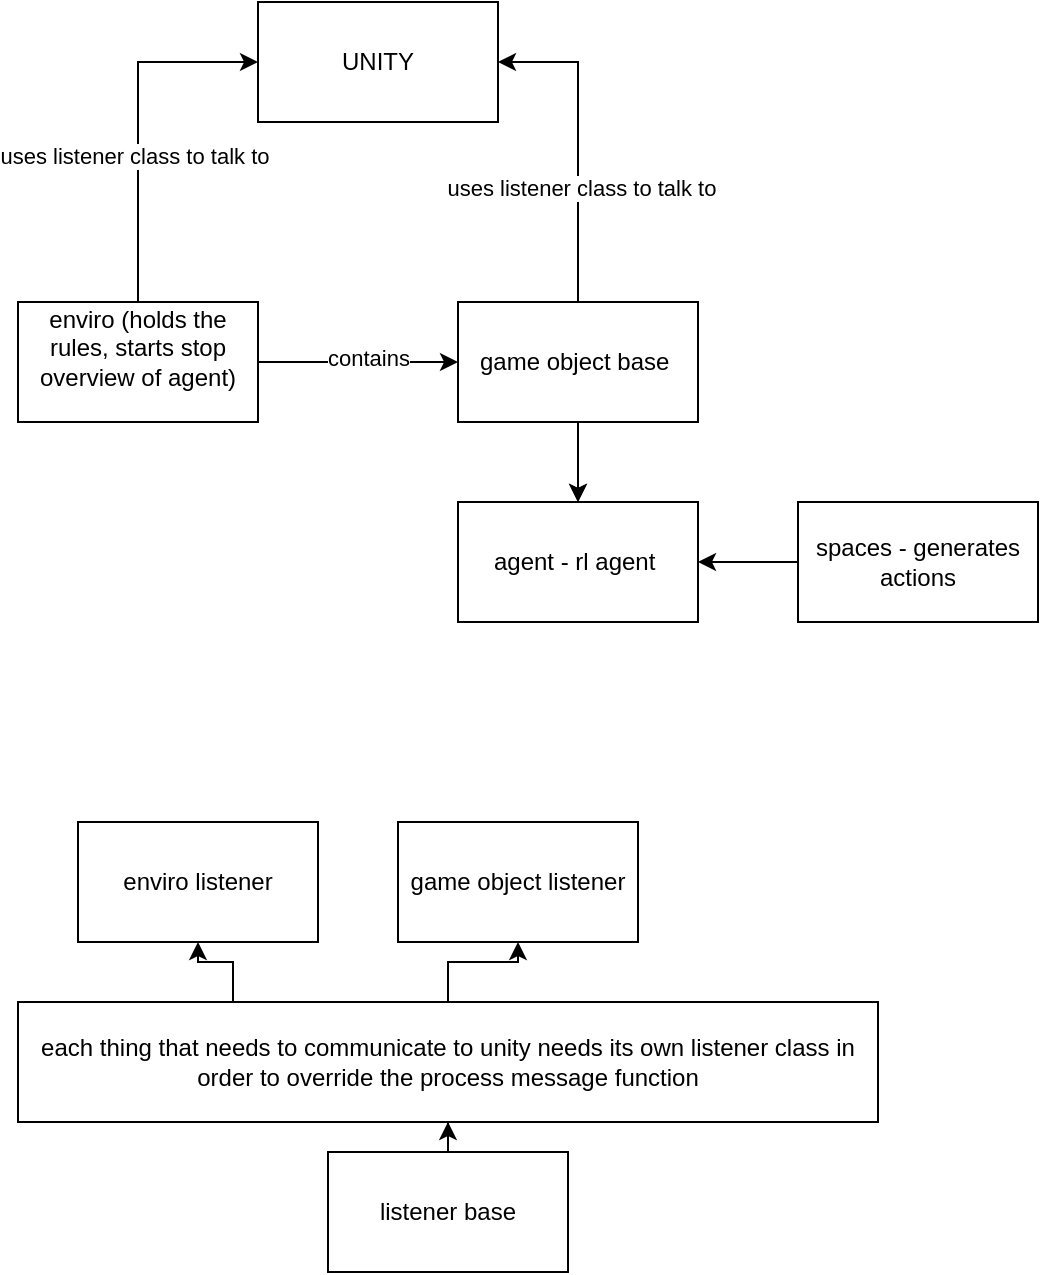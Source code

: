 <mxfile version="23.1.7" type="device">
  <diagram name="Page-1" id="Qm_yu5M5WxUvYvguuMmG">
    <mxGraphModel dx="1434" dy="772" grid="1" gridSize="10" guides="1" tooltips="1" connect="1" arrows="1" fold="1" page="1" pageScale="1" pageWidth="827" pageHeight="1169" math="0" shadow="0">
      <root>
        <mxCell id="0" />
        <mxCell id="1" parent="0" />
        <mxCell id="-Z2bMTCcIalAlCx4_o44-6" style="edgeStyle=orthogonalEdgeStyle;rounded=0;orthogonalLoop=1;jettySize=auto;html=1;" edge="1" parent="1" source="-Z2bMTCcIalAlCx4_o44-1" target="-Z2bMTCcIalAlCx4_o44-2">
          <mxGeometry relative="1" as="geometry" />
        </mxCell>
        <mxCell id="-Z2bMTCcIalAlCx4_o44-12" value="contains" style="edgeLabel;html=1;align=center;verticalAlign=middle;resizable=0;points=[];" vertex="1" connectable="0" parent="-Z2bMTCcIalAlCx4_o44-6">
          <mxGeometry x="0.1" y="2" relative="1" as="geometry">
            <mxPoint as="offset" />
          </mxGeometry>
        </mxCell>
        <mxCell id="-Z2bMTCcIalAlCx4_o44-14" style="edgeStyle=orthogonalEdgeStyle;rounded=0;orthogonalLoop=1;jettySize=auto;html=1;entryX=0;entryY=0.5;entryDx=0;entryDy=0;" edge="1" parent="1" source="-Z2bMTCcIalAlCx4_o44-1" target="-Z2bMTCcIalAlCx4_o44-13">
          <mxGeometry relative="1" as="geometry" />
        </mxCell>
        <mxCell id="-Z2bMTCcIalAlCx4_o44-15" value="uses listener class to talk to" style="edgeLabel;html=1;align=center;verticalAlign=middle;resizable=0;points=[];" vertex="1" connectable="0" parent="-Z2bMTCcIalAlCx4_o44-14">
          <mxGeometry x="-0.189" y="2" relative="1" as="geometry">
            <mxPoint as="offset" />
          </mxGeometry>
        </mxCell>
        <mxCell id="-Z2bMTCcIalAlCx4_o44-1" value="enviro (holds the rules, starts stop overview of agent)&lt;div&gt;&lt;br/&gt;&lt;/div&gt;" style="rounded=0;whiteSpace=wrap;html=1;" vertex="1" parent="1">
          <mxGeometry x="100" y="170" width="120" height="60" as="geometry" />
        </mxCell>
        <mxCell id="-Z2bMTCcIalAlCx4_o44-8" style="edgeStyle=orthogonalEdgeStyle;rounded=0;orthogonalLoop=1;jettySize=auto;html=1;entryX=0.5;entryY=0;entryDx=0;entryDy=0;" edge="1" parent="1" source="-Z2bMTCcIalAlCx4_o44-2" target="-Z2bMTCcIalAlCx4_o44-5">
          <mxGeometry relative="1" as="geometry" />
        </mxCell>
        <mxCell id="-Z2bMTCcIalAlCx4_o44-9" value="" style="edgeStyle=orthogonalEdgeStyle;rounded=0;orthogonalLoop=1;jettySize=auto;html=1;" edge="1" parent="1" source="-Z2bMTCcIalAlCx4_o44-2" target="-Z2bMTCcIalAlCx4_o44-5">
          <mxGeometry relative="1" as="geometry" />
        </mxCell>
        <mxCell id="-Z2bMTCcIalAlCx4_o44-16" style="edgeStyle=orthogonalEdgeStyle;rounded=0;orthogonalLoop=1;jettySize=auto;html=1;entryX=1;entryY=0.5;entryDx=0;entryDy=0;" edge="1" parent="1" source="-Z2bMTCcIalAlCx4_o44-2" target="-Z2bMTCcIalAlCx4_o44-13">
          <mxGeometry relative="1" as="geometry" />
        </mxCell>
        <mxCell id="-Z2bMTCcIalAlCx4_o44-17" value="uses listener class to talk to&amp;nbsp;" style="edgeLabel;html=1;align=center;verticalAlign=middle;resizable=0;points=[];" vertex="1" connectable="0" parent="-Z2bMTCcIalAlCx4_o44-16">
          <mxGeometry x="-0.287" y="-3" relative="1" as="geometry">
            <mxPoint as="offset" />
          </mxGeometry>
        </mxCell>
        <mxCell id="-Z2bMTCcIalAlCx4_o44-2" value="game object base&amp;nbsp;" style="rounded=0;whiteSpace=wrap;html=1;" vertex="1" parent="1">
          <mxGeometry x="320" y="170" width="120" height="60" as="geometry" />
        </mxCell>
        <mxCell id="-Z2bMTCcIalAlCx4_o44-20" style="edgeStyle=orthogonalEdgeStyle;rounded=0;orthogonalLoop=1;jettySize=auto;html=1;" edge="1" parent="1" source="-Z2bMTCcIalAlCx4_o44-4" target="-Z2bMTCcIalAlCx4_o44-5">
          <mxGeometry relative="1" as="geometry" />
        </mxCell>
        <mxCell id="-Z2bMTCcIalAlCx4_o44-4" value="spaces - generates actions" style="rounded=0;whiteSpace=wrap;html=1;" vertex="1" parent="1">
          <mxGeometry x="490" y="270" width="120" height="60" as="geometry" />
        </mxCell>
        <mxCell id="-Z2bMTCcIalAlCx4_o44-5" value="agent - rl agent&amp;nbsp;" style="rounded=0;whiteSpace=wrap;html=1;" vertex="1" parent="1">
          <mxGeometry x="320" y="270" width="120" height="60" as="geometry" />
        </mxCell>
        <mxCell id="-Z2bMTCcIalAlCx4_o44-13" value="UNITY" style="rounded=0;whiteSpace=wrap;html=1;" vertex="1" parent="1">
          <mxGeometry x="220" y="20" width="120" height="60" as="geometry" />
        </mxCell>
        <mxCell id="-Z2bMTCcIalAlCx4_o44-26" value="" style="edgeStyle=orthogonalEdgeStyle;rounded=0;orthogonalLoop=1;jettySize=auto;html=1;" edge="1" parent="1" source="-Z2bMTCcIalAlCx4_o44-23" target="-Z2bMTCcIalAlCx4_o44-24">
          <mxGeometry relative="1" as="geometry" />
        </mxCell>
        <mxCell id="-Z2bMTCcIalAlCx4_o44-23" value="listener base" style="rounded=0;whiteSpace=wrap;html=1;" vertex="1" parent="1">
          <mxGeometry x="255" y="595" width="120" height="60" as="geometry" />
        </mxCell>
        <mxCell id="-Z2bMTCcIalAlCx4_o44-30" style="edgeStyle=orthogonalEdgeStyle;rounded=0;orthogonalLoop=1;jettySize=auto;html=1;" edge="1" parent="1" source="-Z2bMTCcIalAlCx4_o44-24" target="-Z2bMTCcIalAlCx4_o44-29">
          <mxGeometry relative="1" as="geometry" />
        </mxCell>
        <mxCell id="-Z2bMTCcIalAlCx4_o44-33" style="edgeStyle=orthogonalEdgeStyle;rounded=0;orthogonalLoop=1;jettySize=auto;html=1;exitX=0.25;exitY=0;exitDx=0;exitDy=0;" edge="1" parent="1" source="-Z2bMTCcIalAlCx4_o44-24" target="-Z2bMTCcIalAlCx4_o44-27">
          <mxGeometry relative="1" as="geometry" />
        </mxCell>
        <mxCell id="-Z2bMTCcIalAlCx4_o44-24" value="each thing that needs to communicate to unity needs its own listener class in order to override the process message function" style="rounded=0;whiteSpace=wrap;html=1;" vertex="1" parent="1">
          <mxGeometry x="100" y="520" width="430" height="60" as="geometry" />
        </mxCell>
        <mxCell id="-Z2bMTCcIalAlCx4_o44-27" value="enviro listener" style="rounded=0;whiteSpace=wrap;html=1;" vertex="1" parent="1">
          <mxGeometry x="130" y="430" width="120" height="60" as="geometry" />
        </mxCell>
        <mxCell id="-Z2bMTCcIalAlCx4_o44-29" value="game object listener" style="rounded=0;whiteSpace=wrap;html=1;" vertex="1" parent="1">
          <mxGeometry x="290" y="430" width="120" height="60" as="geometry" />
        </mxCell>
      </root>
    </mxGraphModel>
  </diagram>
</mxfile>
